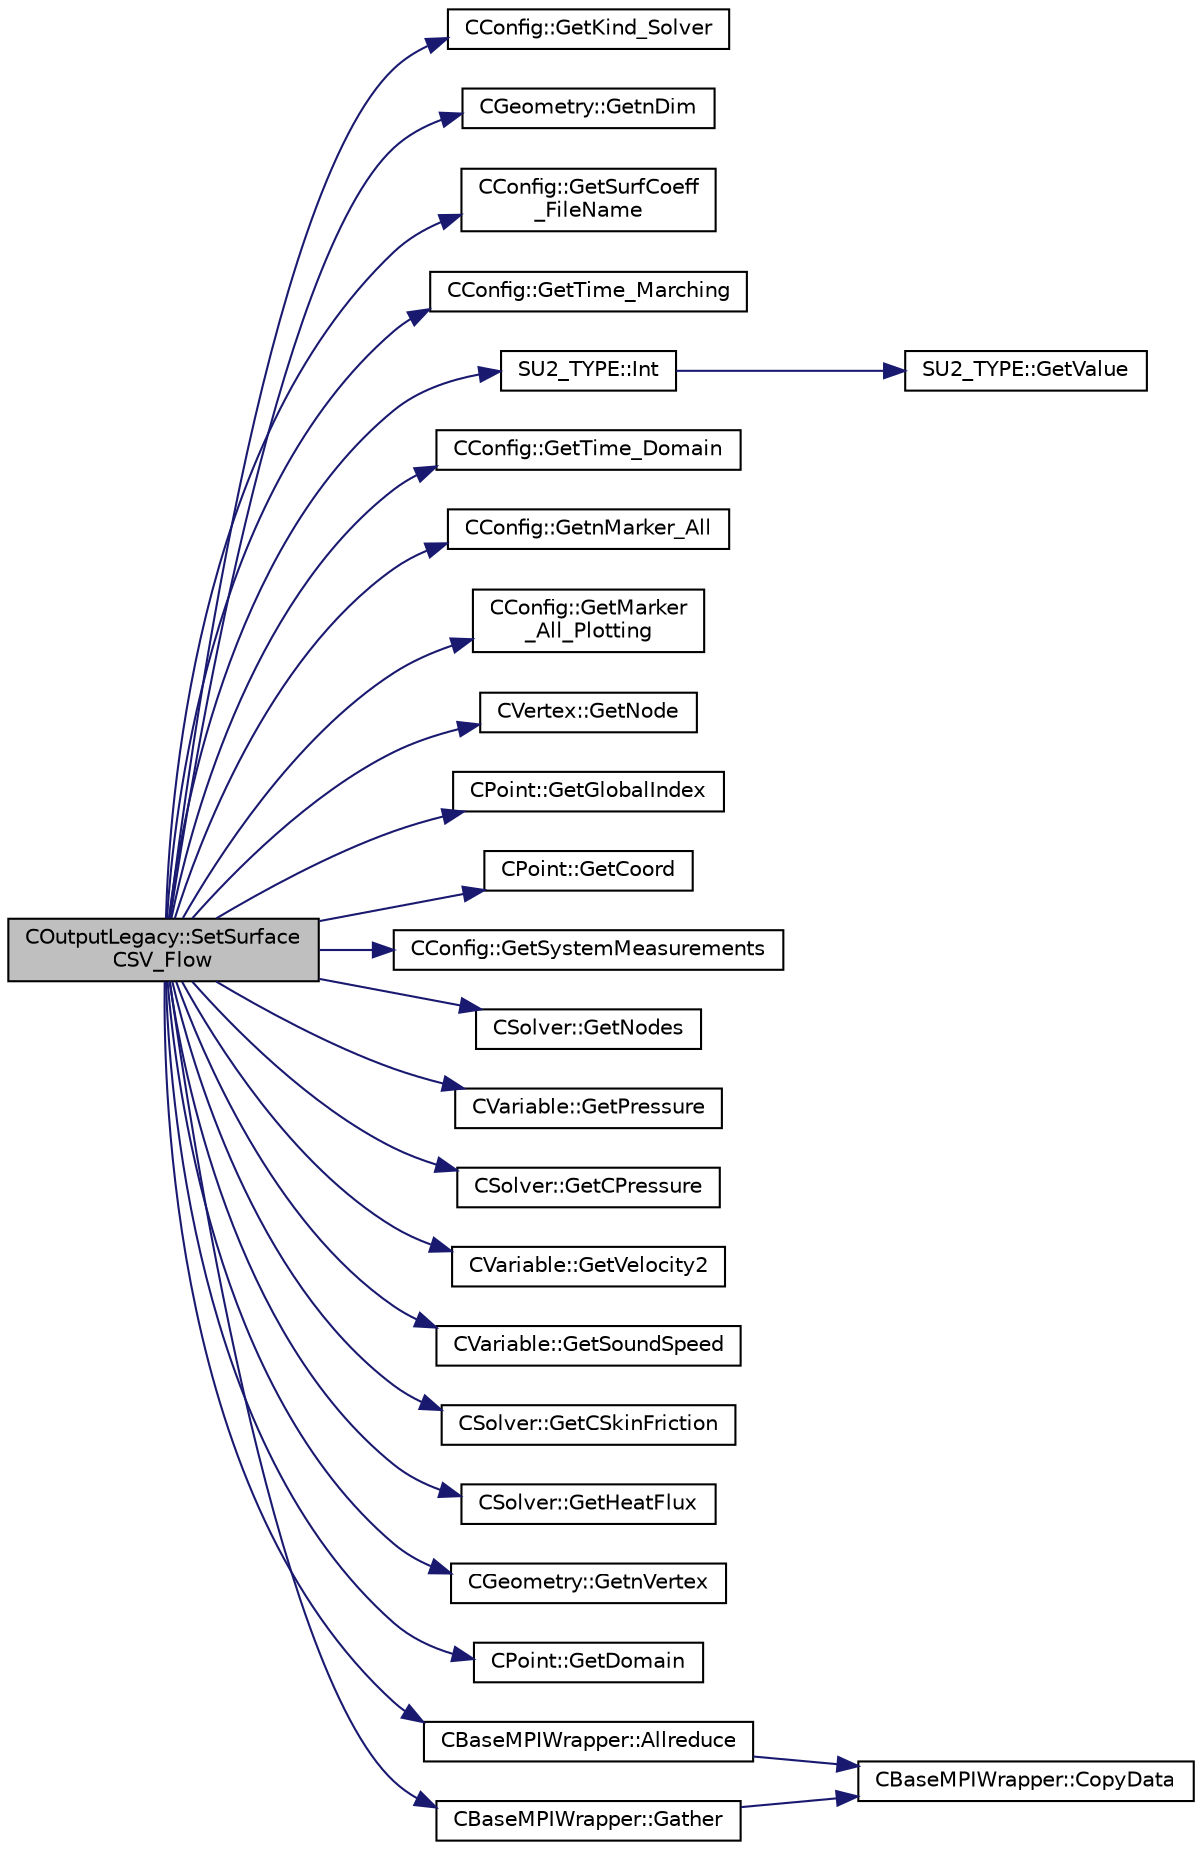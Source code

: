digraph "COutputLegacy::SetSurfaceCSV_Flow"
{
  edge [fontname="Helvetica",fontsize="10",labelfontname="Helvetica",labelfontsize="10"];
  node [fontname="Helvetica",fontsize="10",shape=record];
  rankdir="LR";
  Node1856 [label="COutputLegacy::SetSurface\lCSV_Flow",height=0.2,width=0.4,color="black", fillcolor="grey75", style="filled", fontcolor="black"];
  Node1856 -> Node1857 [color="midnightblue",fontsize="10",style="solid",fontname="Helvetica"];
  Node1857 [label="CConfig::GetKind_Solver",height=0.2,width=0.4,color="black", fillcolor="white", style="filled",URL="$class_c_config.html#a0e2628fc803f14ec6179427ee02e8655",tooltip="Governing equations of the flow (it can be different from the run time equation). ..."];
  Node1856 -> Node1858 [color="midnightblue",fontsize="10",style="solid",fontname="Helvetica"];
  Node1858 [label="CGeometry::GetnDim",height=0.2,width=0.4,color="black", fillcolor="white", style="filled",URL="$class_c_geometry.html#a2af01006c0c4f74ba089582f1a3587fe",tooltip="Get number of coordinates. "];
  Node1856 -> Node1859 [color="midnightblue",fontsize="10",style="solid",fontname="Helvetica"];
  Node1859 [label="CConfig::GetSurfCoeff\l_FileName",height=0.2,width=0.4,color="black", fillcolor="white", style="filled",URL="$class_c_config.html#a8d0d7c4c123224eab13a4aaa79d307b7",tooltip="Get the name of the file with the surface information for the flow problem. "];
  Node1856 -> Node1860 [color="midnightblue",fontsize="10",style="solid",fontname="Helvetica"];
  Node1860 [label="CConfig::GetTime_Marching",height=0.2,width=0.4,color="black", fillcolor="white", style="filled",URL="$class_c_config.html#a864d499ce740184803607801c47abda7",tooltip="Provides information about the time integration, and change the write in the output files information..."];
  Node1856 -> Node1861 [color="midnightblue",fontsize="10",style="solid",fontname="Helvetica"];
  Node1861 [label="SU2_TYPE::Int",height=0.2,width=0.4,color="black", fillcolor="white", style="filled",URL="$namespace_s_u2___t_y_p_e.html#a6b48817766d8a6486caa2807a52f6bae",tooltip="Casts the primitive value to int (uses GetValue, already implemented for each type). "];
  Node1861 -> Node1862 [color="midnightblue",fontsize="10",style="solid",fontname="Helvetica"];
  Node1862 [label="SU2_TYPE::GetValue",height=0.2,width=0.4,color="black", fillcolor="white", style="filled",URL="$namespace_s_u2___t_y_p_e.html#a0ed43473f5a450ce028d088427bf10cb",tooltip="Get the (primitive) value of the datatype (needs to be implemented for each new type). "];
  Node1856 -> Node1863 [color="midnightblue",fontsize="10",style="solid",fontname="Helvetica"];
  Node1863 [label="CConfig::GetTime_Domain",height=0.2,width=0.4,color="black", fillcolor="white", style="filled",URL="$class_c_config.html#a6a11350b3c8d7577318be43cda6f7292",tooltip="Check if the multizone problem is solved for time domain. "];
  Node1856 -> Node1864 [color="midnightblue",fontsize="10",style="solid",fontname="Helvetica"];
  Node1864 [label="CConfig::GetnMarker_All",height=0.2,width=0.4,color="black", fillcolor="white", style="filled",URL="$class_c_config.html#a300c4884edfc0c2acf395036439004f4",tooltip="Get the total number of boundary markers including send/receive domains. "];
  Node1856 -> Node1865 [color="midnightblue",fontsize="10",style="solid",fontname="Helvetica"];
  Node1865 [label="CConfig::GetMarker\l_All_Plotting",height=0.2,width=0.4,color="black", fillcolor="white", style="filled",URL="$class_c_config.html#a842c696afec970f97c070b32cae79d37",tooltip="Get the plotting information for a marker val_marker. "];
  Node1856 -> Node1866 [color="midnightblue",fontsize="10",style="solid",fontname="Helvetica"];
  Node1866 [label="CVertex::GetNode",height=0.2,width=0.4,color="black", fillcolor="white", style="filled",URL="$class_c_vertex.html#a95c513bf927464157ed96b6c79779a1f",tooltip="Get the node of the vertex. "];
  Node1856 -> Node1867 [color="midnightblue",fontsize="10",style="solid",fontname="Helvetica"];
  Node1867 [label="CPoint::GetGlobalIndex",height=0.2,width=0.4,color="black", fillcolor="white", style="filled",URL="$class_c_point.html#ab546170a5a03ef210a75fc5531910050",tooltip="Get the global index in a parallel computation. "];
  Node1856 -> Node1868 [color="midnightblue",fontsize="10",style="solid",fontname="Helvetica"];
  Node1868 [label="CPoint::GetCoord",height=0.2,width=0.4,color="black", fillcolor="white", style="filled",URL="$class_c_point.html#a95fe081d22e96e190cb3edcbf0d6525f",tooltip="Get the coordinates dor the control volume. "];
  Node1856 -> Node1869 [color="midnightblue",fontsize="10",style="solid",fontname="Helvetica"];
  Node1869 [label="CConfig::GetSystemMeasurements",height=0.2,width=0.4,color="black", fillcolor="white", style="filled",URL="$class_c_config.html#afbc5c2467fd51eafa6e05e5bda7d3d3e",tooltip="Governing equations of the flow (it can be different from the run time equation). ..."];
  Node1856 -> Node1870 [color="midnightblue",fontsize="10",style="solid",fontname="Helvetica"];
  Node1870 [label="CSolver::GetNodes",height=0.2,width=0.4,color="black", fillcolor="white", style="filled",URL="$class_c_solver.html#af3198e52a2ea377bb765647b5e697197",tooltip="Allow outside access to the nodes of the solver, containing conservatives, primitives, etc. "];
  Node1856 -> Node1871 [color="midnightblue",fontsize="10",style="solid",fontname="Helvetica"];
  Node1871 [label="CVariable::GetPressure",height=0.2,width=0.4,color="black", fillcolor="white", style="filled",URL="$class_c_variable.html#ad08820234eeedeb13105e603af2c67ad",tooltip="A virtual member. "];
  Node1856 -> Node1872 [color="midnightblue",fontsize="10",style="solid",fontname="Helvetica"];
  Node1872 [label="CSolver::GetCPressure",height=0.2,width=0.4,color="black", fillcolor="white", style="filled",URL="$class_c_solver.html#a15ce9513fb0af4367e476b7776acc97d",tooltip="A virtual member. "];
  Node1856 -> Node1873 [color="midnightblue",fontsize="10",style="solid",fontname="Helvetica"];
  Node1873 [label="CVariable::GetVelocity2",height=0.2,width=0.4,color="black", fillcolor="white", style="filled",URL="$class_c_variable.html#adb479547c54adc328bd5a058b0513b6e",tooltip="A virtual member. "];
  Node1856 -> Node1874 [color="midnightblue",fontsize="10",style="solid",fontname="Helvetica"];
  Node1874 [label="CVariable::GetSoundSpeed",height=0.2,width=0.4,color="black", fillcolor="white", style="filled",URL="$class_c_variable.html#accd7f99df9e45684edbc57057fbb0270",tooltip="A virtual member. "];
  Node1856 -> Node1875 [color="midnightblue",fontsize="10",style="solid",fontname="Helvetica"];
  Node1875 [label="CSolver::GetCSkinFriction",height=0.2,width=0.4,color="black", fillcolor="white", style="filled",URL="$class_c_solver.html#a0f257e0506348d9c9e7b7f98d683cf1e",tooltip="A virtual member. "];
  Node1856 -> Node1876 [color="midnightblue",fontsize="10",style="solid",fontname="Helvetica"];
  Node1876 [label="CSolver::GetHeatFlux",height=0.2,width=0.4,color="black", fillcolor="white", style="filled",URL="$class_c_solver.html#a4e7a9b1a990f63294b7923396cc8924a",tooltip="A virtual member. "];
  Node1856 -> Node1877 [color="midnightblue",fontsize="10",style="solid",fontname="Helvetica"];
  Node1877 [label="CGeometry::GetnVertex",height=0.2,width=0.4,color="black", fillcolor="white", style="filled",URL="$class_c_geometry.html#a55427e474834af1941e13750b17975be",tooltip="Get number of vertices. "];
  Node1856 -> Node1878 [color="midnightblue",fontsize="10",style="solid",fontname="Helvetica"];
  Node1878 [label="CPoint::GetDomain",height=0.2,width=0.4,color="black", fillcolor="white", style="filled",URL="$class_c_point.html#a1d7e22a60d4cfef356af1cba2bab3e55",tooltip="For parallel computation, its indicates if a point must be computed or not. "];
  Node1856 -> Node1879 [color="midnightblue",fontsize="10",style="solid",fontname="Helvetica"];
  Node1879 [label="CBaseMPIWrapper::Allreduce",height=0.2,width=0.4,color="black", fillcolor="white", style="filled",URL="$class_c_base_m_p_i_wrapper.html#a637b6fd917a8ca91ce748ba88e0d66b6"];
  Node1879 -> Node1880 [color="midnightblue",fontsize="10",style="solid",fontname="Helvetica"];
  Node1880 [label="CBaseMPIWrapper::CopyData",height=0.2,width=0.4,color="black", fillcolor="white", style="filled",URL="$class_c_base_m_p_i_wrapper.html#a4725cc1dd65b161b483e812a538a5e36"];
  Node1856 -> Node1881 [color="midnightblue",fontsize="10",style="solid",fontname="Helvetica"];
  Node1881 [label="CBaseMPIWrapper::Gather",height=0.2,width=0.4,color="black", fillcolor="white", style="filled",URL="$class_c_base_m_p_i_wrapper.html#a39e59958c13f7fefc74062ba2ff149f1"];
  Node1881 -> Node1880 [color="midnightblue",fontsize="10",style="solid",fontname="Helvetica"];
}
